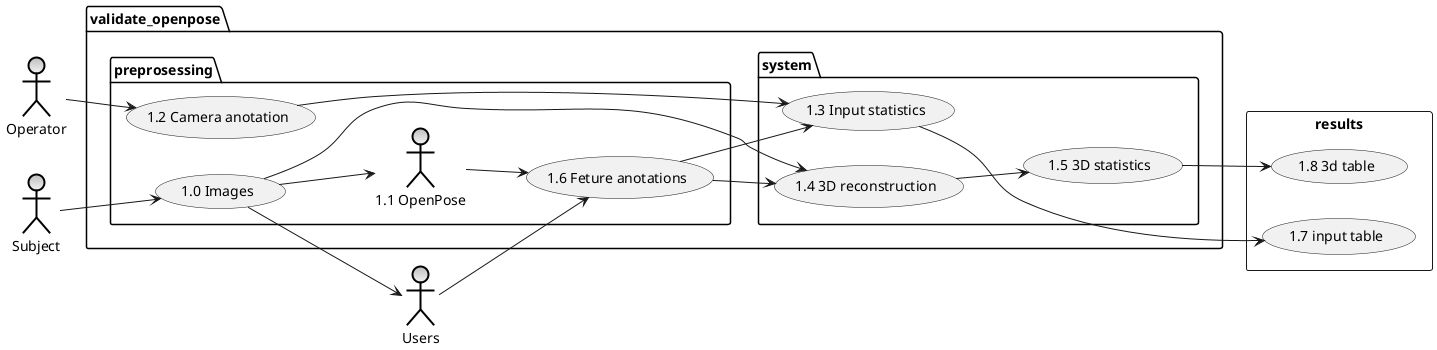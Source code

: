 @startuml
skinparam titleBorderRoundCorner 15
skinparam titleBorderThickness 2
skinparam titleBorderColor Black
skinparam titleBackgroundColor Silver-WhiteSmoke
skinparam classFontColor automatic
skinparam classHeaderBackgroundColor WhiteSmoke
skinparam monochrome true
/' skinparam dpi 300 '/
skinparam handwritten false

    left to right direction
    actor "Users" as users
    actor "Subject" as sub
    actor "Operator" as oper
    package validate_openpose {
        package preprosessing {
            usecase "1.0 Images"  as img
            actor "1.1 OpenPose" as openpose
            usecase "1.2 Camera anotation" as cano
            usecase "1.6 Feture anotations" as fano
        }
        package system {
            usecase "1.3 Input statistics" as inputstat
            usecase "1.4 3D reconstruction" as 3dcon
            usecase "1.5 3D statistics" as 3dstat
        }
    }
    rectangle results {
        usecase "1.7 input table" as inres
        usecase "1.8 3d table" as 3dres
    }
    sub --> img
    users --> fano
    oper --> cano
    img --> users
    img --> openpose
    img --> 3dcon
    openpose --> fano
    fano --> inputstat
    cano --> inputstat
    fano --> 3dcon
    3dcon --> 3dstat
    inputstat --> inres
    3dstat --> 3dres

    /' actor Images as img '/
    /' actor Camera as cam '/
    /' package Validat_OpenPose { '/
    /'     usecase "Camera calibration" as cam_cal '/
    /'     usecase "readset" as read '/
    /'     usecase "Atlas" as atlas '/
    /'     usecase "Validate" as validate '/
    /' } '/
    /' usecase "results" as res '/
    /' img --> read '/
    /' cam --> cam_cal '/
    /' read --> atlas '/
    /' cam_cal --> atlas '/
    /' atlas --> validate '/
    /' validate --> res '/
@enduml
